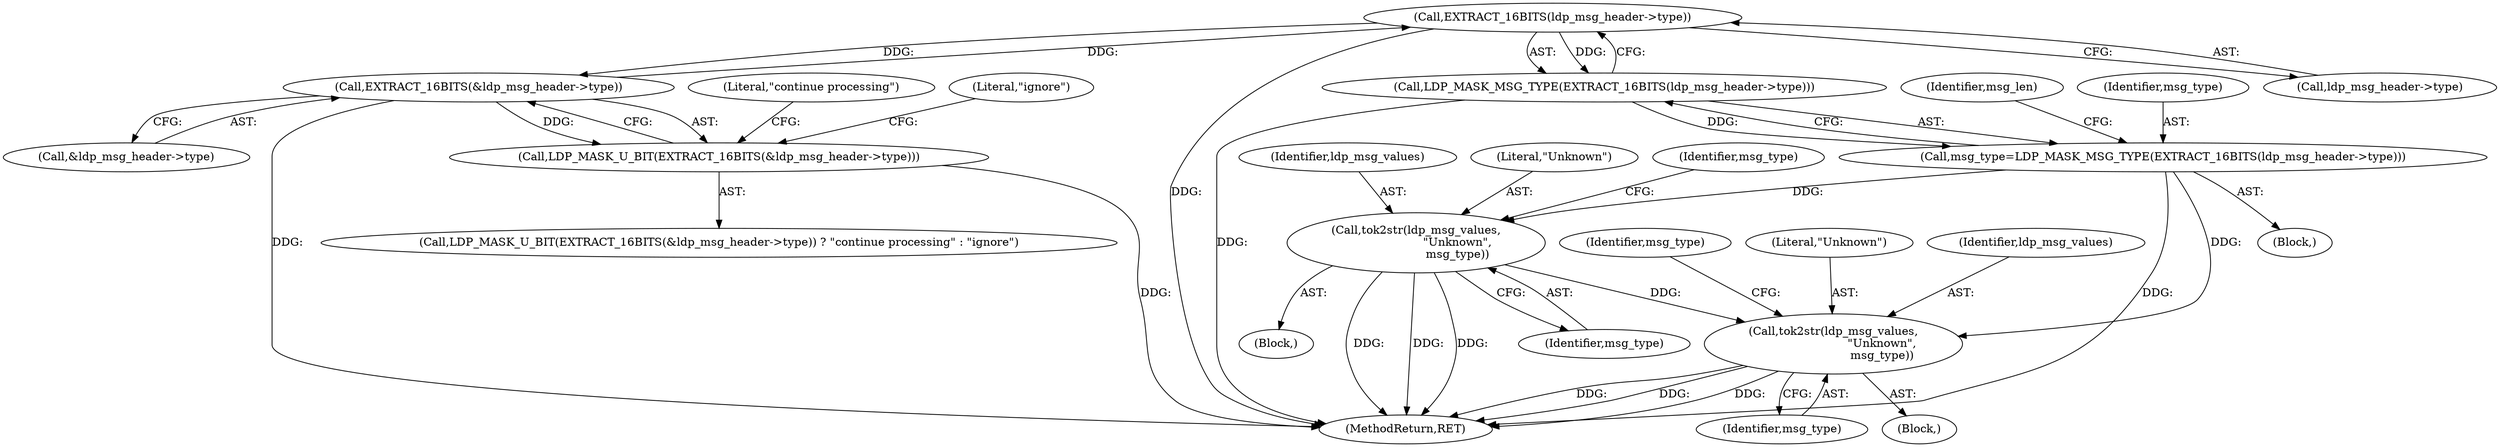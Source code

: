 digraph "0_tcpdump_aa5c6b710dfd8020d2c908d6b3bd41f1da719b3b@pointer" {
"1000280" [label="(Call,EXTRACT_16BITS(ldp_msg_header->type))"];
"1000336" [label="(Call,EXTRACT_16BITS(&ldp_msg_header->type))"];
"1000280" [label="(Call,EXTRACT_16BITS(ldp_msg_header->type))"];
"1000279" [label="(Call,LDP_MASK_MSG_TYPE(EXTRACT_16BITS(ldp_msg_header->type)))"];
"1000277" [label="(Call,msg_type=LDP_MASK_MSG_TYPE(EXTRACT_16BITS(ldp_msg_header->type)))"];
"1000298" [label="(Call,tok2str(ldp_msg_values,\n                           \"Unknown\",\n                           msg_type))"];
"1000320" [label="(Call,tok2str(ldp_msg_values,\n                       \"Unknown\",\n                       msg_type))"];
"1000335" [label="(Call,LDP_MASK_U_BIT(EXTRACT_16BITS(&ldp_msg_header->type)))"];
"1000281" [label="(Call,ldp_msg_header->type)"];
"1000321" [label="(Identifier,ldp_msg_values)"];
"1000337" [label="(Call,&ldp_msg_header->type)"];
"1000334" [label="(Call,LDP_MASK_U_BIT(EXTRACT_16BITS(&ldp_msg_header->type)) ? \"continue processing\" : \"ignore\")"];
"1000301" [label="(Identifier,msg_type)"];
"1000323" [label="(Identifier,msg_type)"];
"1000303" [label="(Identifier,msg_type)"];
"1000335" [label="(Call,LDP_MASK_U_BIT(EXTRACT_16BITS(&ldp_msg_header->type)))"];
"1000286" [label="(Identifier,msg_len)"];
"1000320" [label="(Call,tok2str(ldp_msg_values,\n                       \"Unknown\",\n                       msg_type))"];
"1000298" [label="(Call,tok2str(ldp_msg_values,\n                           \"Unknown\",\n                           msg_type))"];
"1000322" [label="(Literal,\"Unknown\")"];
"1000336" [label="(Call,EXTRACT_16BITS(&ldp_msg_header->type))"];
"1000341" [label="(Literal,\"continue processing\")"];
"1000300" [label="(Literal,\"Unknown\")"];
"1000299" [label="(Identifier,ldp_msg_values)"];
"1000278" [label="(Identifier,msg_type)"];
"1000325" [label="(Identifier,msg_type)"];
"1000455" [label="(MethodReturn,RET)"];
"1000342" [label="(Literal,\"ignore\")"];
"1000279" [label="(Call,LDP_MASK_MSG_TYPE(EXTRACT_16BITS(ldp_msg_header->type)))"];
"1000280" [label="(Call,EXTRACT_16BITS(ldp_msg_header->type))"];
"1000319" [label="(Block,)"];
"1000297" [label="(Block,)"];
"1000260" [label="(Block,)"];
"1000277" [label="(Call,msg_type=LDP_MASK_MSG_TYPE(EXTRACT_16BITS(ldp_msg_header->type)))"];
"1000280" -> "1000279"  [label="AST: "];
"1000280" -> "1000281"  [label="CFG: "];
"1000281" -> "1000280"  [label="AST: "];
"1000279" -> "1000280"  [label="CFG: "];
"1000280" -> "1000455"  [label="DDG: "];
"1000280" -> "1000279"  [label="DDG: "];
"1000336" -> "1000280"  [label="DDG: "];
"1000280" -> "1000336"  [label="DDG: "];
"1000336" -> "1000335"  [label="AST: "];
"1000336" -> "1000337"  [label="CFG: "];
"1000337" -> "1000336"  [label="AST: "];
"1000335" -> "1000336"  [label="CFG: "];
"1000336" -> "1000455"  [label="DDG: "];
"1000336" -> "1000335"  [label="DDG: "];
"1000279" -> "1000277"  [label="AST: "];
"1000277" -> "1000279"  [label="CFG: "];
"1000279" -> "1000455"  [label="DDG: "];
"1000279" -> "1000277"  [label="DDG: "];
"1000277" -> "1000260"  [label="AST: "];
"1000278" -> "1000277"  [label="AST: "];
"1000286" -> "1000277"  [label="CFG: "];
"1000277" -> "1000455"  [label="DDG: "];
"1000277" -> "1000298"  [label="DDG: "];
"1000277" -> "1000320"  [label="DDG: "];
"1000298" -> "1000297"  [label="AST: "];
"1000298" -> "1000301"  [label="CFG: "];
"1000299" -> "1000298"  [label="AST: "];
"1000300" -> "1000298"  [label="AST: "];
"1000301" -> "1000298"  [label="AST: "];
"1000303" -> "1000298"  [label="CFG: "];
"1000298" -> "1000455"  [label="DDG: "];
"1000298" -> "1000455"  [label="DDG: "];
"1000298" -> "1000455"  [label="DDG: "];
"1000320" -> "1000298"  [label="DDG: "];
"1000320" -> "1000319"  [label="AST: "];
"1000320" -> "1000323"  [label="CFG: "];
"1000321" -> "1000320"  [label="AST: "];
"1000322" -> "1000320"  [label="AST: "];
"1000323" -> "1000320"  [label="AST: "];
"1000325" -> "1000320"  [label="CFG: "];
"1000320" -> "1000455"  [label="DDG: "];
"1000320" -> "1000455"  [label="DDG: "];
"1000320" -> "1000455"  [label="DDG: "];
"1000335" -> "1000334"  [label="AST: "];
"1000341" -> "1000335"  [label="CFG: "];
"1000342" -> "1000335"  [label="CFG: "];
"1000335" -> "1000455"  [label="DDG: "];
}
